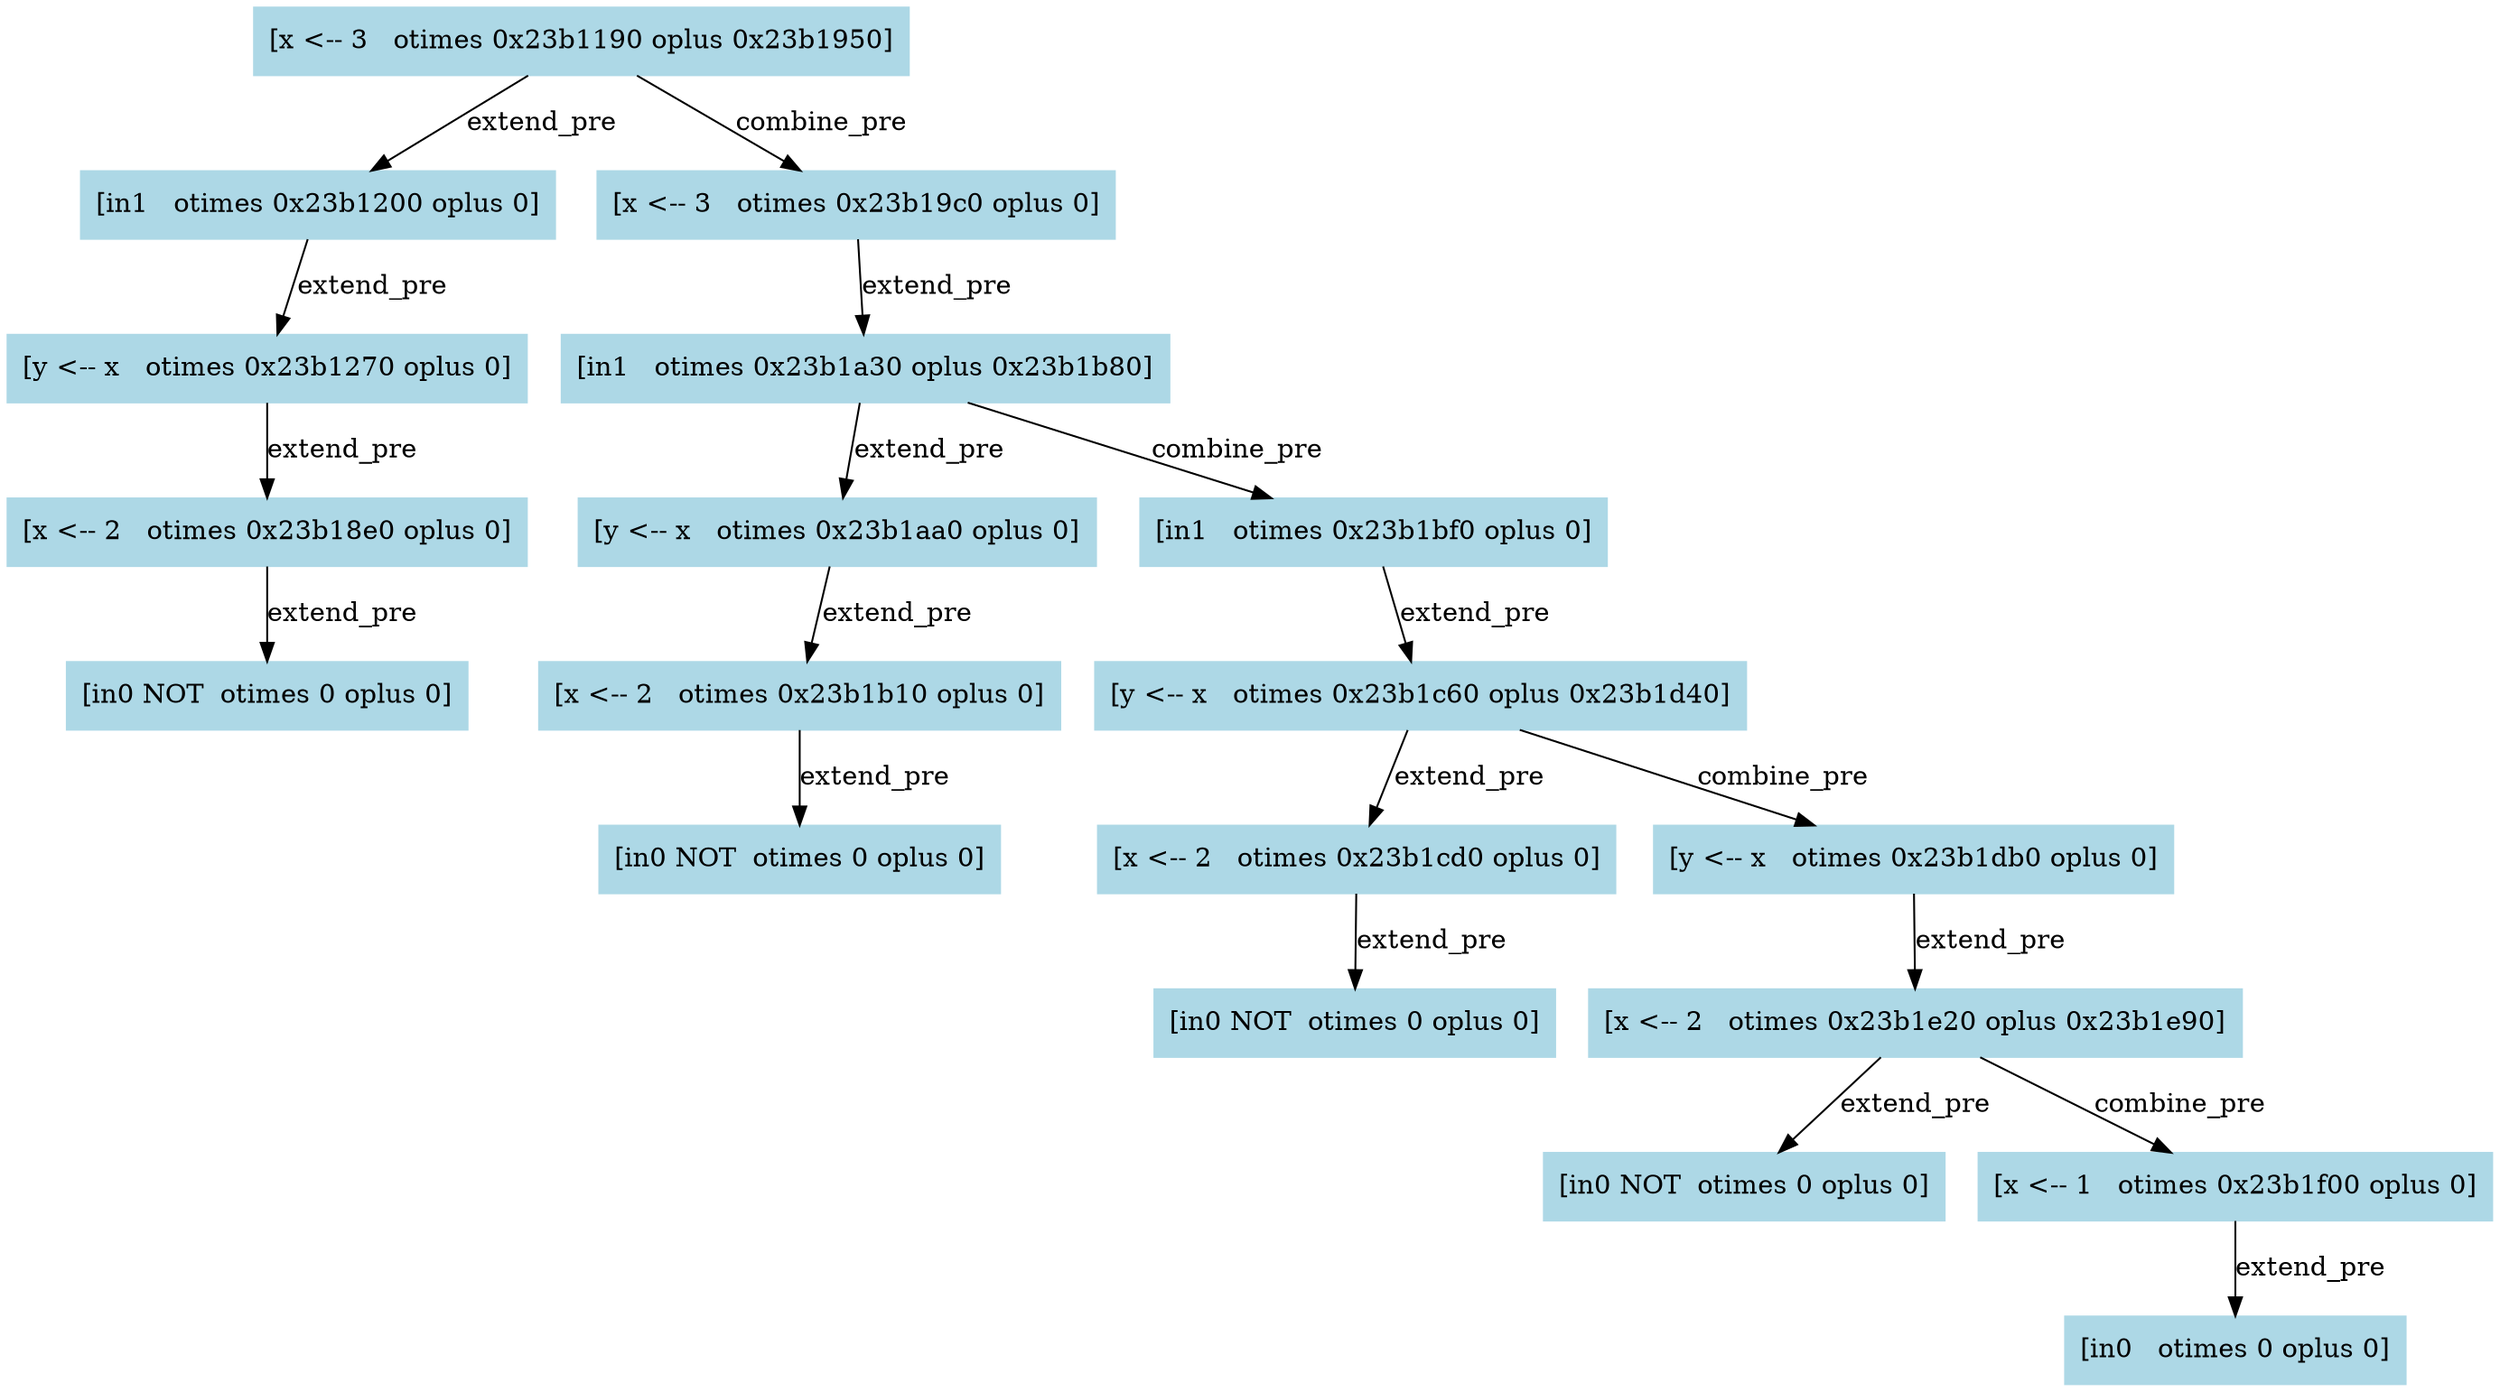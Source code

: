 digraph "[x := x + 1]" {
"0x23b1120" [label="[x <-- 3   otimes 0x23b1190 oplus 0x23b1950]", color=lightblue,style=filled,shape=box]
"0x23b1120" -> "0x23b1190" [label=extend_pre,color=black]
"0x23b1190" [label="[in1   otimes 0x23b1200 oplus 0]", color=lightblue,style=filled,shape=box]
"0x23b1190" -> "0x23b1200" [label=extend_pre,color=black]
"0x23b1200" [label="[y <-- x   otimes 0x23b1270 oplus 0]", color=lightblue,style=filled,shape=box]
"0x23b1200" -> "0x23b1270" [label=extend_pre,color=black]
"0x23b1270" [label="[x <-- 2   otimes 0x23b18e0 oplus 0]", color=lightblue,style=filled,shape=box]
"0x23b1270" -> "0x23b18e0" [label=extend_pre,color=black]
"0x23b18e0" [label="[in0 NOT  otimes 0 oplus 0]", color=lightblue,style=filled,shape=box]
"0x23b1120" -> "0x23b1950" [label=combine_pre,color=black]
"0x23b1950" [label="[x <-- 3   otimes 0x23b19c0 oplus 0]", color=lightblue,style=filled,shape=box]
"0x23b1950" -> "0x23b19c0" [label=extend_pre,color=black]
"0x23b19c0" [label="[in1   otimes 0x23b1a30 oplus 0x23b1b80]", color=lightblue,style=filled,shape=box]
"0x23b19c0" -> "0x23b1a30" [label=extend_pre,color=black]
"0x23b1a30" [label="[y <-- x   otimes 0x23b1aa0 oplus 0]", color=lightblue,style=filled,shape=box]
"0x23b1a30" -> "0x23b1aa0" [label=extend_pre,color=black]
"0x23b1aa0" [label="[x <-- 2   otimes 0x23b1b10 oplus 0]", color=lightblue,style=filled,shape=box]
"0x23b1aa0" -> "0x23b1b10" [label=extend_pre,color=black]
"0x23b1b10" [label="[in0 NOT  otimes 0 oplus 0]", color=lightblue,style=filled,shape=box]
"0x23b19c0" -> "0x23b1b80" [label=combine_pre,color=black]
"0x23b1b80" [label="[in1   otimes 0x23b1bf0 oplus 0]", color=lightblue,style=filled,shape=box]
"0x23b1b80" -> "0x23b1bf0" [label=extend_pre,color=black]
"0x23b1bf0" [label="[y <-- x   otimes 0x23b1c60 oplus 0x23b1d40]", color=lightblue,style=filled,shape=box]
"0x23b1bf0" -> "0x23b1c60" [label=extend_pre,color=black]
"0x23b1c60" [label="[x <-- 2   otimes 0x23b1cd0 oplus 0]", color=lightblue,style=filled,shape=box]
"0x23b1c60" -> "0x23b1cd0" [label=extend_pre,color=black]
"0x23b1cd0" [label="[in0 NOT  otimes 0 oplus 0]", color=lightblue,style=filled,shape=box]
"0x23b1bf0" -> "0x23b1d40" [label=combine_pre,color=black]
"0x23b1d40" [label="[y <-- x   otimes 0x23b1db0 oplus 0]", color=lightblue,style=filled,shape=box]
"0x23b1d40" -> "0x23b1db0" [label=extend_pre,color=black]
"0x23b1db0" [label="[x <-- 2   otimes 0x23b1e20 oplus 0x23b1e90]", color=lightblue,style=filled,shape=box]
"0x23b1db0" -> "0x23b1e20" [label=extend_pre,color=black]
"0x23b1e20" [label="[in0 NOT  otimes 0 oplus 0]", color=lightblue,style=filled,shape=box]
"0x23b1db0" -> "0x23b1e90" [label=combine_pre,color=black]
"0x23b1e90" [label="[x <-- 1   otimes 0x23b1f00 oplus 0]", color=lightblue,style=filled,shape=box]
"0x23b1e90" -> "0x23b1f00" [label=extend_pre,color=black]
"0x23b1f00" [label="[in0   otimes 0 oplus 0]", color=lightblue,style=filled,shape=box]
}


